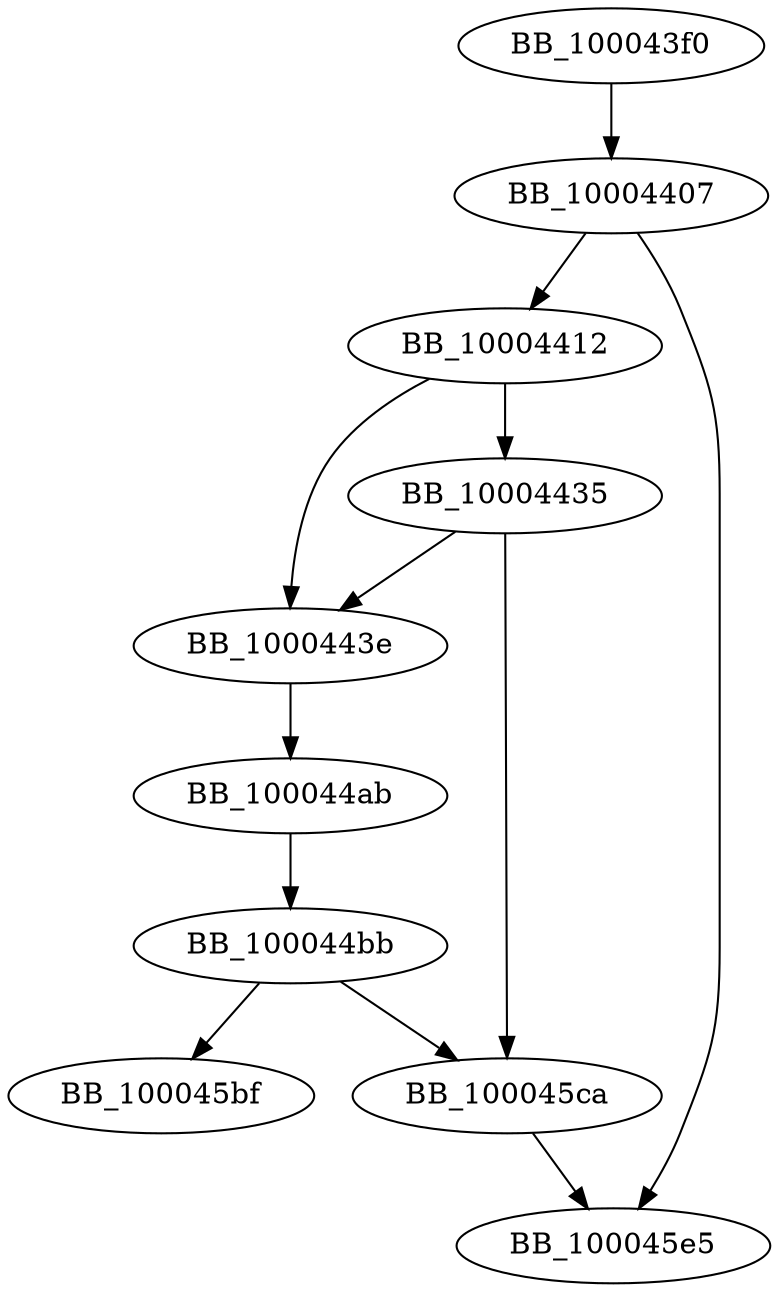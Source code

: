 DiGraph sub_100043F0{
BB_100043f0->BB_10004407
BB_10004407->BB_10004412
BB_10004407->BB_100045e5
BB_10004412->BB_10004435
BB_10004412->BB_1000443e
BB_10004435->BB_1000443e
BB_10004435->BB_100045ca
BB_1000443e->BB_100044ab
BB_100044ab->BB_100044bb
BB_100044bb->BB_100045bf
BB_100044bb->BB_100045ca
BB_100045ca->BB_100045e5
}
